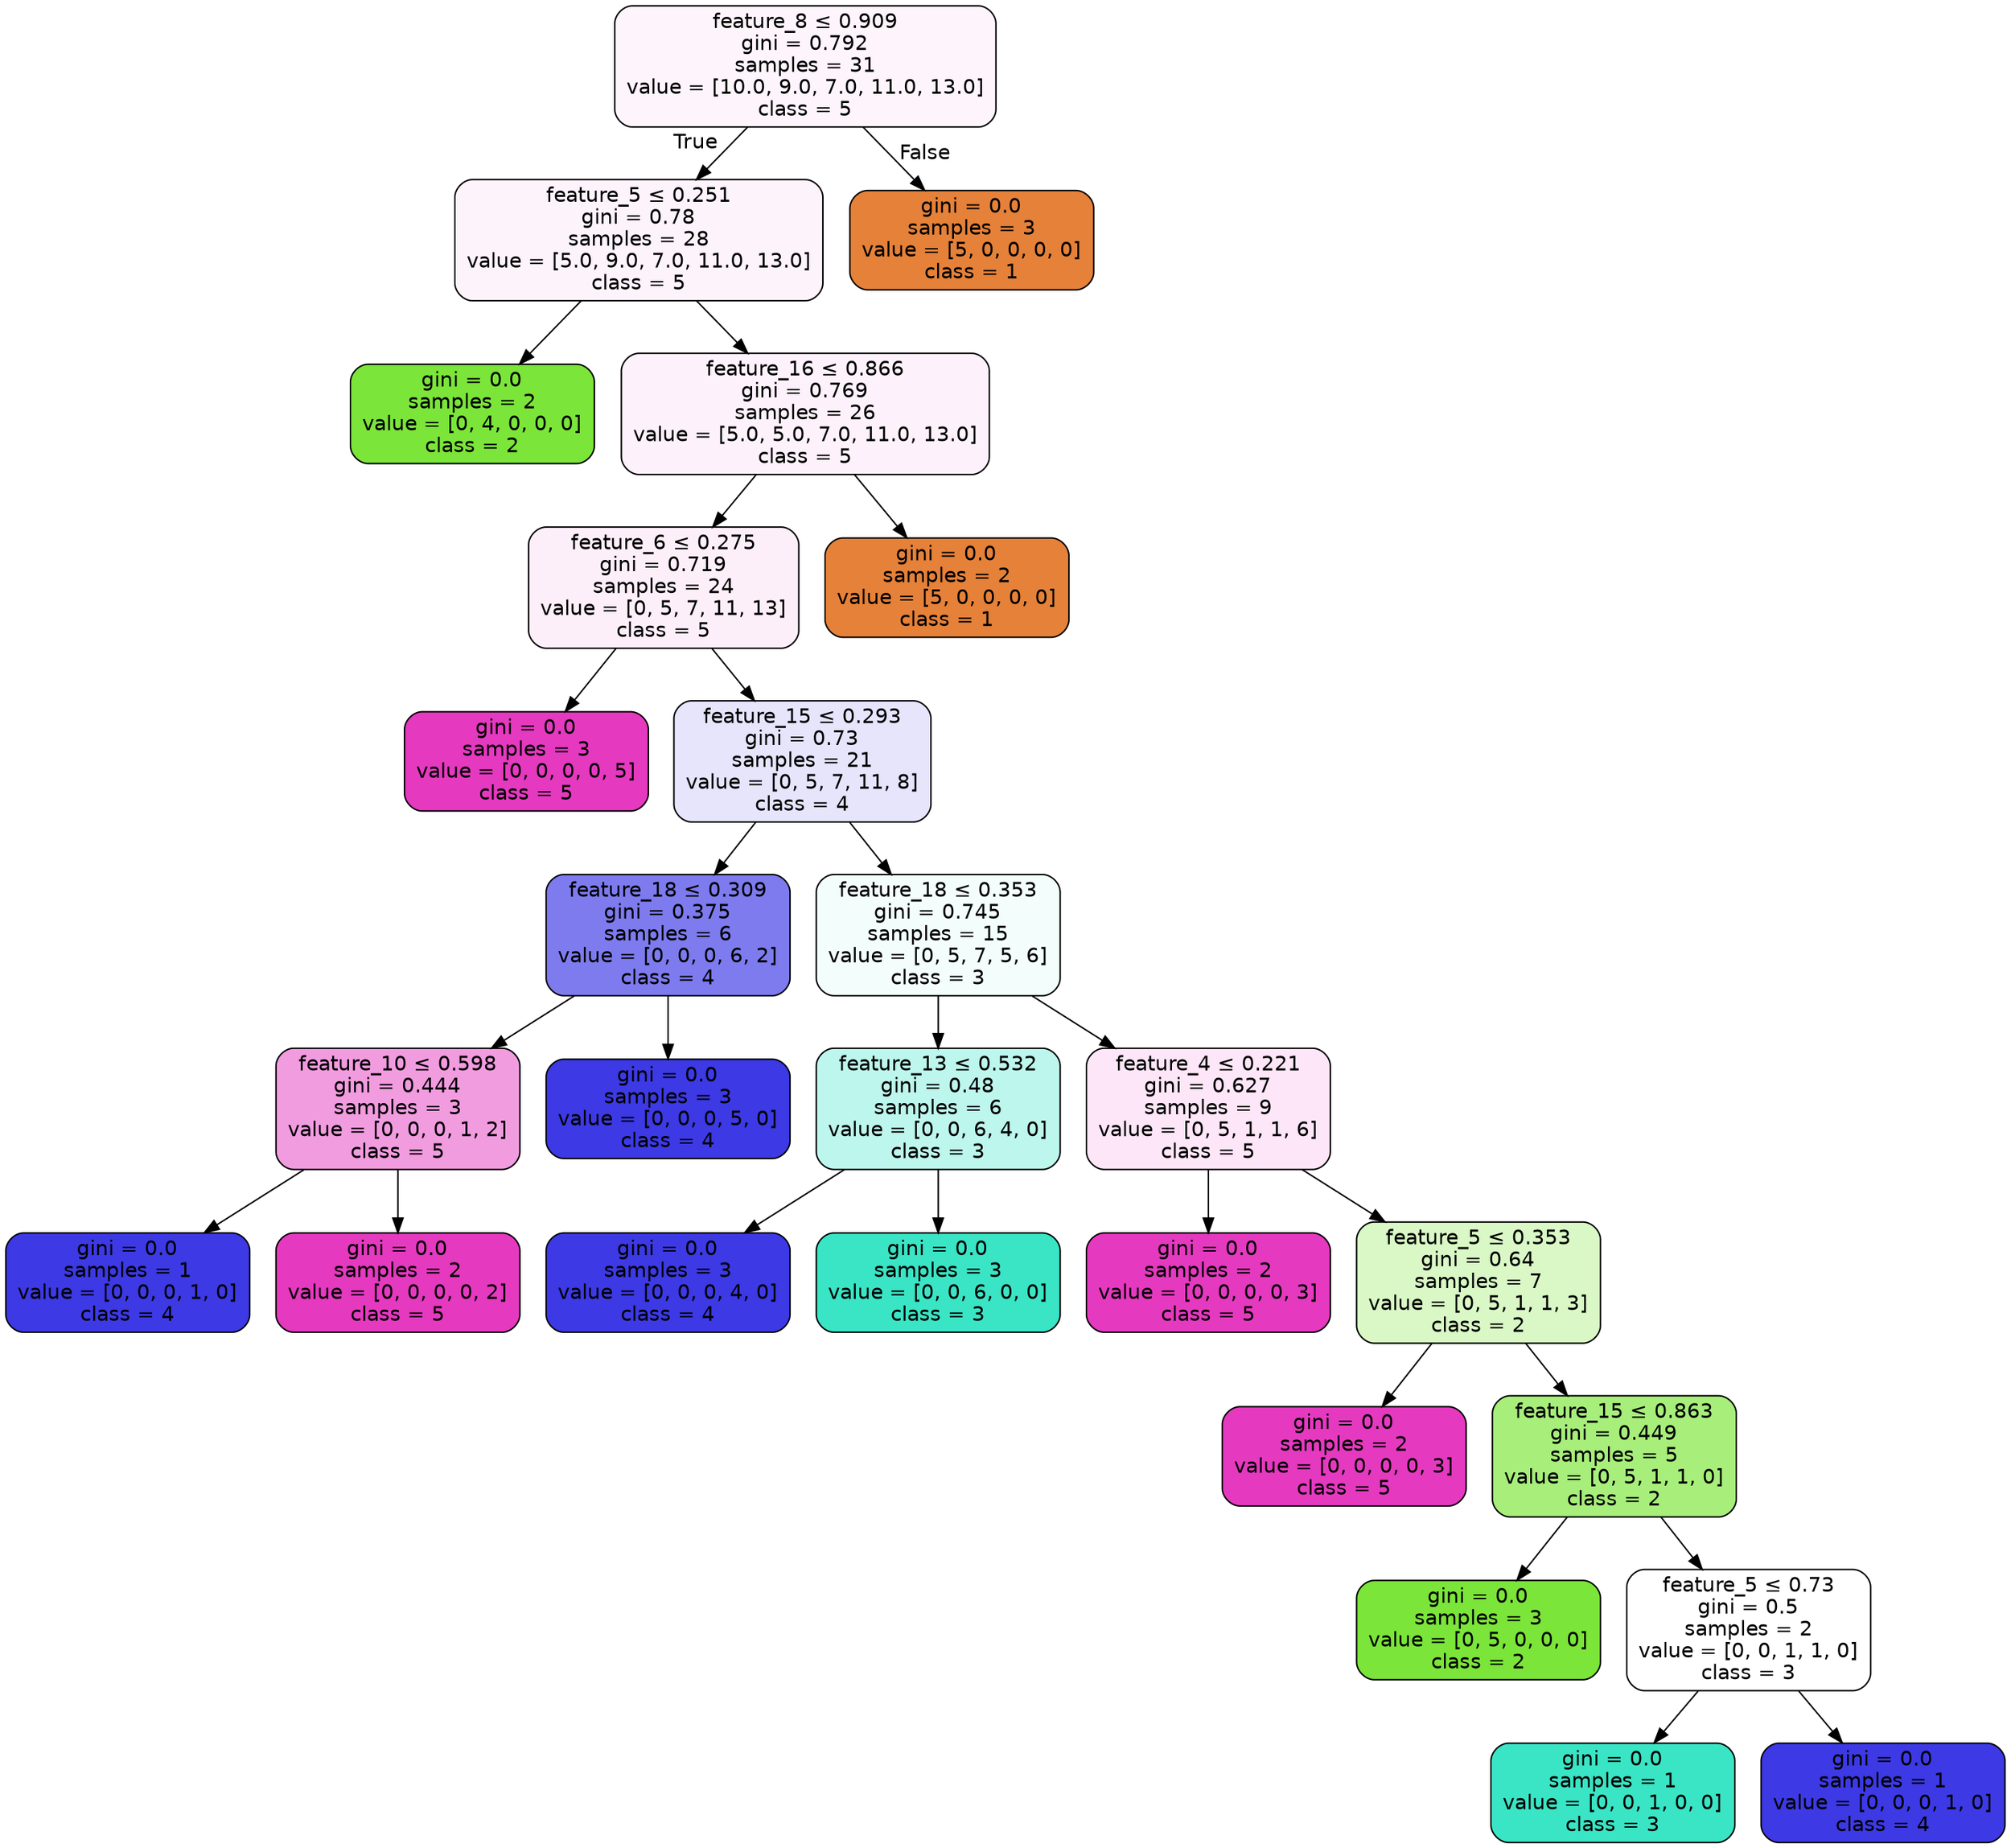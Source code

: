 digraph Tree {
node [shape=box, style="filled, rounded", color="black", fontname="helvetica"] ;
edge [fontname="helvetica"] ;
0 [label=<feature_8 &le; 0.909<br/>gini = 0.792<br/>samples = 31<br/>value = [10.0, 9.0, 7.0, 11.0, 13.0]<br/>class = 5>, fillcolor="#fef5fc"] ;
1 [label=<feature_5 &le; 0.251<br/>gini = 0.78<br/>samples = 28<br/>value = [5.0, 9.0, 7.0, 11.0, 13.0]<br/>class = 5>, fillcolor="#fdf3fb"] ;
0 -> 1 [labeldistance=2.5, labelangle=45, headlabel="True"] ;
2 [label=<gini = 0.0<br/>samples = 2<br/>value = [0, 4, 0, 0, 0]<br/>class = 2>, fillcolor="#7be539"] ;
1 -> 2 ;
3 [label=<feature_16 &le; 0.866<br/>gini = 0.769<br/>samples = 26<br/>value = [5.0, 5.0, 7.0, 11.0, 13.0]<br/>class = 5>, fillcolor="#fdf2fb"] ;
1 -> 3 ;
4 [label=<feature_6 &le; 0.275<br/>gini = 0.719<br/>samples = 24<br/>value = [0, 5, 7, 11, 13]<br/>class = 5>, fillcolor="#fdeffa"] ;
3 -> 4 ;
5 [label=<gini = 0.0<br/>samples = 3<br/>value = [0, 0, 0, 0, 5]<br/>class = 5>, fillcolor="#e539c0"] ;
4 -> 5 ;
6 [label=<feature_15 &le; 0.293<br/>gini = 0.73<br/>samples = 21<br/>value = [0, 5, 7, 11, 8]<br/>class = 4>, fillcolor="#e6e5fc"] ;
4 -> 6 ;
7 [label=<feature_18 &le; 0.309<br/>gini = 0.375<br/>samples = 6<br/>value = [0, 0, 0, 6, 2]<br/>class = 4>, fillcolor="#7d7bee"] ;
6 -> 7 ;
8 [label=<feature_10 &le; 0.598<br/>gini = 0.444<br/>samples = 3<br/>value = [0, 0, 0, 1, 2]<br/>class = 5>, fillcolor="#f29ce0"] ;
7 -> 8 ;
9 [label=<gini = 0.0<br/>samples = 1<br/>value = [0, 0, 0, 1, 0]<br/>class = 4>, fillcolor="#3c39e5"] ;
8 -> 9 ;
10 [label=<gini = 0.0<br/>samples = 2<br/>value = [0, 0, 0, 0, 2]<br/>class = 5>, fillcolor="#e539c0"] ;
8 -> 10 ;
11 [label=<gini = 0.0<br/>samples = 3<br/>value = [0, 0, 0, 5, 0]<br/>class = 4>, fillcolor="#3c39e5"] ;
7 -> 11 ;
12 [label=<feature_18 &le; 0.353<br/>gini = 0.745<br/>samples = 15<br/>value = [0, 5, 7, 5, 6]<br/>class = 3>, fillcolor="#f3fdfc"] ;
6 -> 12 ;
13 [label=<feature_13 &le; 0.532<br/>gini = 0.48<br/>samples = 6<br/>value = [0, 0, 6, 4, 0]<br/>class = 3>, fillcolor="#bdf6ec"] ;
12 -> 13 ;
14 [label=<gini = 0.0<br/>samples = 3<br/>value = [0, 0, 0, 4, 0]<br/>class = 4>, fillcolor="#3c39e5"] ;
13 -> 14 ;
15 [label=<gini = 0.0<br/>samples = 3<br/>value = [0, 0, 6, 0, 0]<br/>class = 3>, fillcolor="#39e5c5"] ;
13 -> 15 ;
16 [label=<feature_4 &le; 0.221<br/>gini = 0.627<br/>samples = 9<br/>value = [0, 5, 1, 1, 6]<br/>class = 5>, fillcolor="#fce6f7"] ;
12 -> 16 ;
17 [label=<gini = 0.0<br/>samples = 2<br/>value = [0, 0, 0, 0, 3]<br/>class = 5>, fillcolor="#e539c0"] ;
16 -> 17 ;
18 [label=<feature_5 &le; 0.353<br/>gini = 0.64<br/>samples = 7<br/>value = [0, 5, 1, 1, 3]<br/>class = 2>, fillcolor="#d9f8c6"] ;
16 -> 18 ;
19 [label=<gini = 0.0<br/>samples = 2<br/>value = [0, 0, 0, 0, 3]<br/>class = 5>, fillcolor="#e539c0"] ;
18 -> 19 ;
20 [label=<feature_15 &le; 0.863<br/>gini = 0.449<br/>samples = 5<br/>value = [0, 5, 1, 1, 0]<br/>class = 2>, fillcolor="#a7ee7b"] ;
18 -> 20 ;
21 [label=<gini = 0.0<br/>samples = 3<br/>value = [0, 5, 0, 0, 0]<br/>class = 2>, fillcolor="#7be539"] ;
20 -> 21 ;
22 [label=<feature_5 &le; 0.73<br/>gini = 0.5<br/>samples = 2<br/>value = [0, 0, 1, 1, 0]<br/>class = 3>, fillcolor="#ffffff"] ;
20 -> 22 ;
23 [label=<gini = 0.0<br/>samples = 1<br/>value = [0, 0, 1, 0, 0]<br/>class = 3>, fillcolor="#39e5c5"] ;
22 -> 23 ;
24 [label=<gini = 0.0<br/>samples = 1<br/>value = [0, 0, 0, 1, 0]<br/>class = 4>, fillcolor="#3c39e5"] ;
22 -> 24 ;
25 [label=<gini = 0.0<br/>samples = 2<br/>value = [5, 0, 0, 0, 0]<br/>class = 1>, fillcolor="#e58139"] ;
3 -> 25 ;
26 [label=<gini = 0.0<br/>samples = 3<br/>value = [5, 0, 0, 0, 0]<br/>class = 1>, fillcolor="#e58139"] ;
0 -> 26 [labeldistance=2.5, labelangle=-45, headlabel="False"] ;
}
